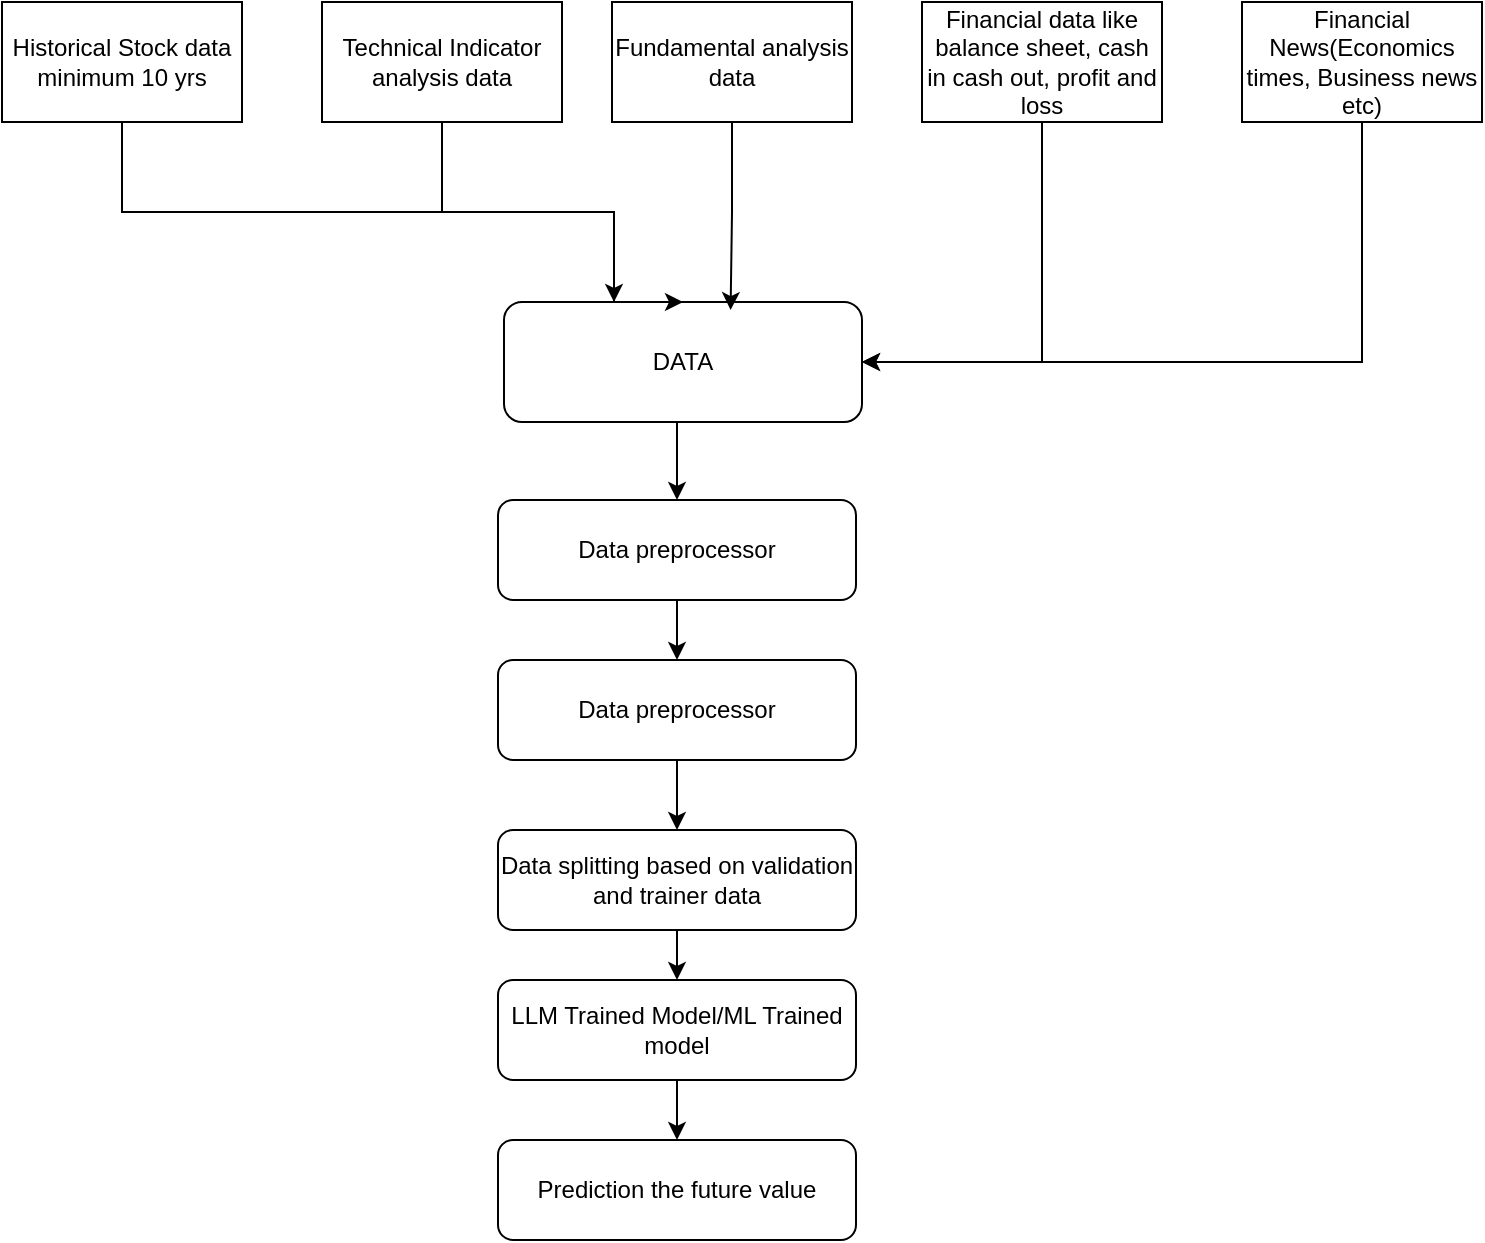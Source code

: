 <mxfile version="25.0.3">
  <diagram name="Page-1" id="i6nwWCif_jXPTf1KdA4u">
    <mxGraphModel dx="1444" dy="702" grid="1" gridSize="10" guides="1" tooltips="1" connect="1" arrows="1" fold="1" page="1" pageScale="1" pageWidth="850" pageHeight="1100" math="0" shadow="0">
      <root>
        <mxCell id="0" />
        <mxCell id="1" parent="0" />
        <mxCell id="vbpQFB16iZsiKfWlXTLR-31" style="edgeStyle=orthogonalEdgeStyle;rounded=0;orthogonalLoop=1;jettySize=auto;html=1;exitX=0.5;exitY=1;exitDx=0;exitDy=0;entryX=0.5;entryY=0;entryDx=0;entryDy=0;" edge="1" parent="1" source="vbpQFB16iZsiKfWlXTLR-1" target="vbpQFB16iZsiKfWlXTLR-26">
          <mxGeometry relative="1" as="geometry" />
        </mxCell>
        <mxCell id="vbpQFB16iZsiKfWlXTLR-1" value="DATA" style="rounded=1;whiteSpace=wrap;html=1;" vertex="1" parent="1">
          <mxGeometry x="295" y="230" width="179" height="60" as="geometry" />
        </mxCell>
        <mxCell id="vbpQFB16iZsiKfWlXTLR-2" value="Fundamental analysis data" style="rounded=0;whiteSpace=wrap;html=1;" vertex="1" parent="1">
          <mxGeometry x="349" y="80" width="120" height="60" as="geometry" />
        </mxCell>
        <mxCell id="vbpQFB16iZsiKfWlXTLR-10" style="edgeStyle=orthogonalEdgeStyle;rounded=0;orthogonalLoop=1;jettySize=auto;html=1;exitX=0.5;exitY=1;exitDx=0;exitDy=0;entryX=0.5;entryY=0;entryDx=0;entryDy=0;" edge="1" parent="1" source="vbpQFB16iZsiKfWlXTLR-3" target="vbpQFB16iZsiKfWlXTLR-1">
          <mxGeometry relative="1" as="geometry">
            <Array as="points">
              <mxPoint x="264" y="185" />
              <mxPoint x="350" y="185" />
              <mxPoint x="350" y="230" />
            </Array>
          </mxGeometry>
        </mxCell>
        <mxCell id="vbpQFB16iZsiKfWlXTLR-3" value="Technical Indicator analysis data" style="rounded=0;whiteSpace=wrap;html=1;" vertex="1" parent="1">
          <mxGeometry x="204" y="80" width="120" height="60" as="geometry" />
        </mxCell>
        <mxCell id="vbpQFB16iZsiKfWlXTLR-7" style="edgeStyle=orthogonalEdgeStyle;rounded=0;orthogonalLoop=1;jettySize=auto;html=1;exitX=0.5;exitY=1;exitDx=0;exitDy=0;" edge="1" parent="1" source="vbpQFB16iZsiKfWlXTLR-4" target="vbpQFB16iZsiKfWlXTLR-1">
          <mxGeometry relative="1" as="geometry">
            <Array as="points">
              <mxPoint x="104" y="185" />
              <mxPoint x="350" y="185" />
            </Array>
          </mxGeometry>
        </mxCell>
        <mxCell id="vbpQFB16iZsiKfWlXTLR-4" value="Historical Stock data minimum 10 yrs" style="rounded=0;whiteSpace=wrap;html=1;" vertex="1" parent="1">
          <mxGeometry x="44" y="80" width="120" height="60" as="geometry" />
        </mxCell>
        <mxCell id="vbpQFB16iZsiKfWlXTLR-20" style="edgeStyle=orthogonalEdgeStyle;rounded=0;orthogonalLoop=1;jettySize=auto;html=1;exitX=0.5;exitY=1;exitDx=0;exitDy=0;entryX=1;entryY=0.5;entryDx=0;entryDy=0;" edge="1" parent="1" source="vbpQFB16iZsiKfWlXTLR-5" target="vbpQFB16iZsiKfWlXTLR-1">
          <mxGeometry relative="1" as="geometry" />
        </mxCell>
        <mxCell id="vbpQFB16iZsiKfWlXTLR-5" value="Financial data like balance sheet, cash in cash out, profit and loss" style="rounded=0;whiteSpace=wrap;html=1;" vertex="1" parent="1">
          <mxGeometry x="504" y="80" width="120" height="60" as="geometry" />
        </mxCell>
        <mxCell id="vbpQFB16iZsiKfWlXTLR-23" style="edgeStyle=orthogonalEdgeStyle;rounded=0;orthogonalLoop=1;jettySize=auto;html=1;exitX=0.5;exitY=1;exitDx=0;exitDy=0;entryX=1;entryY=0.5;entryDx=0;entryDy=0;" edge="1" parent="1" source="vbpQFB16iZsiKfWlXTLR-6" target="vbpQFB16iZsiKfWlXTLR-1">
          <mxGeometry relative="1" as="geometry" />
        </mxCell>
        <mxCell id="vbpQFB16iZsiKfWlXTLR-6" value="Financial News(Economics times, Business news etc)" style="rounded=0;whiteSpace=wrap;html=1;" vertex="1" parent="1">
          <mxGeometry x="664" y="80" width="120" height="60" as="geometry" />
        </mxCell>
        <mxCell id="vbpQFB16iZsiKfWlXTLR-17" style="edgeStyle=orthogonalEdgeStyle;rounded=0;orthogonalLoop=1;jettySize=auto;html=1;exitX=0.5;exitY=1;exitDx=0;exitDy=0;entryX=0.633;entryY=0.067;entryDx=0;entryDy=0;entryPerimeter=0;" edge="1" parent="1" source="vbpQFB16iZsiKfWlXTLR-2" target="vbpQFB16iZsiKfWlXTLR-1">
          <mxGeometry relative="1" as="geometry" />
        </mxCell>
        <mxCell id="vbpQFB16iZsiKfWlXTLR-32" style="edgeStyle=orthogonalEdgeStyle;rounded=0;orthogonalLoop=1;jettySize=auto;html=1;exitX=0.5;exitY=1;exitDx=0;exitDy=0;entryX=0.5;entryY=0;entryDx=0;entryDy=0;" edge="1" parent="1" source="vbpQFB16iZsiKfWlXTLR-26" target="vbpQFB16iZsiKfWlXTLR-27">
          <mxGeometry relative="1" as="geometry" />
        </mxCell>
        <mxCell id="vbpQFB16iZsiKfWlXTLR-26" value="Data preprocessor" style="rounded=1;whiteSpace=wrap;html=1;" vertex="1" parent="1">
          <mxGeometry x="292" y="329" width="179" height="50" as="geometry" />
        </mxCell>
        <mxCell id="vbpQFB16iZsiKfWlXTLR-33" style="edgeStyle=orthogonalEdgeStyle;rounded=0;orthogonalLoop=1;jettySize=auto;html=1;exitX=0.5;exitY=1;exitDx=0;exitDy=0;entryX=0.5;entryY=0;entryDx=0;entryDy=0;" edge="1" parent="1" source="vbpQFB16iZsiKfWlXTLR-27" target="vbpQFB16iZsiKfWlXTLR-28">
          <mxGeometry relative="1" as="geometry" />
        </mxCell>
        <mxCell id="vbpQFB16iZsiKfWlXTLR-27" value="Data preprocessor" style="rounded=1;whiteSpace=wrap;html=1;" vertex="1" parent="1">
          <mxGeometry x="292" y="409" width="179" height="50" as="geometry" />
        </mxCell>
        <mxCell id="vbpQFB16iZsiKfWlXTLR-34" style="edgeStyle=orthogonalEdgeStyle;rounded=0;orthogonalLoop=1;jettySize=auto;html=1;exitX=0.5;exitY=1;exitDx=0;exitDy=0;entryX=0.5;entryY=0;entryDx=0;entryDy=0;" edge="1" parent="1" source="vbpQFB16iZsiKfWlXTLR-28" target="vbpQFB16iZsiKfWlXTLR-30">
          <mxGeometry relative="1" as="geometry" />
        </mxCell>
        <mxCell id="vbpQFB16iZsiKfWlXTLR-28" value="Data splitting based on validation and trainer data" style="rounded=1;whiteSpace=wrap;html=1;" vertex="1" parent="1">
          <mxGeometry x="292" y="494" width="179" height="50" as="geometry" />
        </mxCell>
        <mxCell id="vbpQFB16iZsiKfWlXTLR-29" value="Prediction the future value" style="rounded=1;whiteSpace=wrap;html=1;" vertex="1" parent="1">
          <mxGeometry x="292" y="649" width="179" height="50" as="geometry" />
        </mxCell>
        <mxCell id="vbpQFB16iZsiKfWlXTLR-35" style="edgeStyle=orthogonalEdgeStyle;rounded=0;orthogonalLoop=1;jettySize=auto;html=1;exitX=0.5;exitY=1;exitDx=0;exitDy=0;entryX=0.5;entryY=0;entryDx=0;entryDy=0;" edge="1" parent="1" source="vbpQFB16iZsiKfWlXTLR-30" target="vbpQFB16iZsiKfWlXTLR-29">
          <mxGeometry relative="1" as="geometry" />
        </mxCell>
        <mxCell id="vbpQFB16iZsiKfWlXTLR-30" value="LLM Trained Model/ML Trained model" style="rounded=1;whiteSpace=wrap;html=1;" vertex="1" parent="1">
          <mxGeometry x="292" y="569" width="179" height="50" as="geometry" />
        </mxCell>
      </root>
    </mxGraphModel>
  </diagram>
</mxfile>
